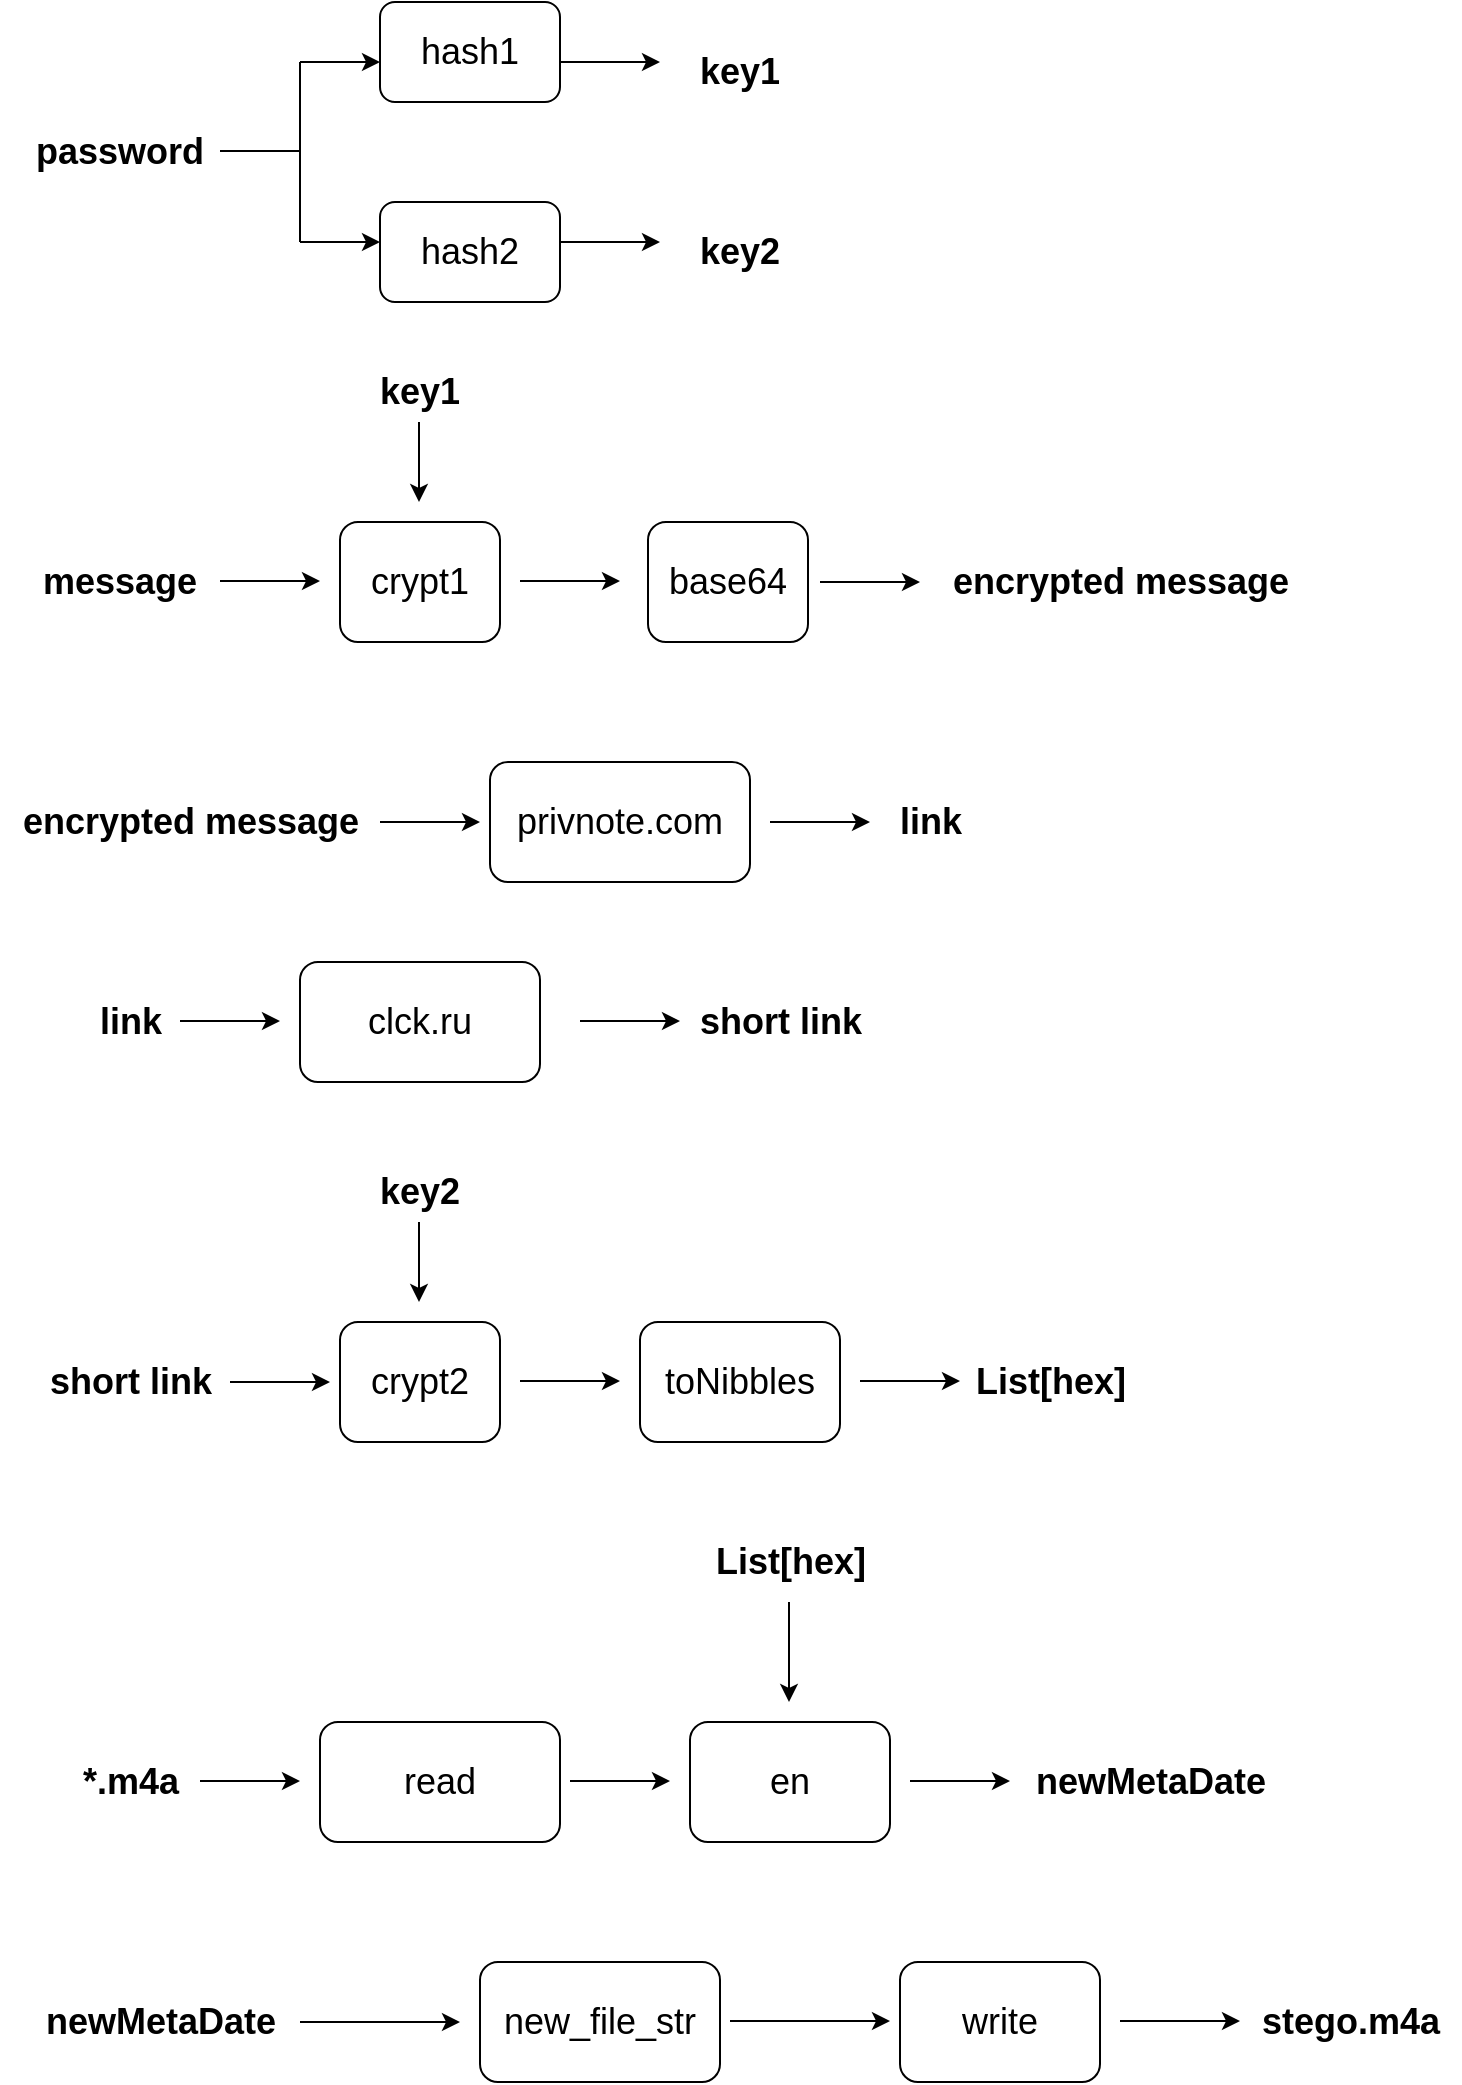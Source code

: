 <mxfile version="20.8.16" type="device"><diagram name="Страница 1" id="hlaY463I2lglNu93nRnq"><mxGraphModel dx="1160" dy="772" grid="1" gridSize="10" guides="1" tooltips="1" connect="1" arrows="1" fold="1" page="1" pageScale="1" pageWidth="827" pageHeight="1169" math="0" shadow="0"><root><mxCell id="0"/><mxCell id="1" parent="0"/><mxCell id="Hchk1Q4L2pg1rZyF4qCl-22" value="&lt;b&gt;encrypted message&lt;/b&gt;" style="text;html=1;align=center;verticalAlign=middle;resizable=0;points=[];autosize=1;strokeColor=none;fillColor=none;fontSize=18;" vertex="1" parent="1"><mxGeometry x="475" y="280" width="190" height="40" as="geometry"/></mxCell><mxCell id="Hchk1Q4L2pg1rZyF4qCl-1" value="&lt;b&gt;&lt;font style=&quot;font-size: 18px;&quot;&gt;password&lt;/font&gt;&lt;/b&gt;" style="text;html=1;strokeColor=none;fillColor=none;align=center;verticalAlign=middle;whiteSpace=wrap;rounded=0;" vertex="1" parent="1"><mxGeometry x="40" y="70" width="60" height="30" as="geometry"/></mxCell><mxCell id="Hchk1Q4L2pg1rZyF4qCl-3" value="" style="endArrow=none;html=1;rounded=0;fontSize=18;" edge="1" parent="1"><mxGeometry width="50" height="50" relative="1" as="geometry"><mxPoint x="120" y="84.5" as="sourcePoint"/><mxPoint x="160" y="84.5" as="targetPoint"/></mxGeometry></mxCell><mxCell id="Hchk1Q4L2pg1rZyF4qCl-4" value="" style="endArrow=none;html=1;rounded=0;fontSize=18;" edge="1" parent="1"><mxGeometry width="50" height="50" relative="1" as="geometry"><mxPoint x="160" y="130" as="sourcePoint"/><mxPoint x="160" y="40" as="targetPoint"/></mxGeometry></mxCell><mxCell id="Hchk1Q4L2pg1rZyF4qCl-5" value="" style="endArrow=classic;html=1;rounded=0;fontSize=18;" edge="1" parent="1"><mxGeometry width="50" height="50" relative="1" as="geometry"><mxPoint x="160" y="40" as="sourcePoint"/><mxPoint x="200" y="40" as="targetPoint"/></mxGeometry></mxCell><mxCell id="Hchk1Q4L2pg1rZyF4qCl-6" value="" style="endArrow=classic;html=1;rounded=0;fontSize=18;" edge="1" parent="1"><mxGeometry width="50" height="50" relative="1" as="geometry"><mxPoint x="160" y="130" as="sourcePoint"/><mxPoint x="200" y="130" as="targetPoint"/></mxGeometry></mxCell><mxCell id="Hchk1Q4L2pg1rZyF4qCl-7" value="hash1" style="rounded=1;whiteSpace=wrap;html=1;fontSize=18;" vertex="1" parent="1"><mxGeometry x="200" y="10" width="90" height="50" as="geometry"/></mxCell><mxCell id="Hchk1Q4L2pg1rZyF4qCl-8" value="hash2" style="rounded=1;whiteSpace=wrap;html=1;fontSize=18;" vertex="1" parent="1"><mxGeometry x="200" y="110" width="90" height="50" as="geometry"/></mxCell><mxCell id="Hchk1Q4L2pg1rZyF4qCl-9" value="" style="endArrow=classic;html=1;rounded=0;fontSize=18;" edge="1" parent="1"><mxGeometry width="50" height="50" relative="1" as="geometry"><mxPoint x="290" y="40" as="sourcePoint"/><mxPoint x="340" y="40" as="targetPoint"/></mxGeometry></mxCell><mxCell id="Hchk1Q4L2pg1rZyF4qCl-10" value="" style="endArrow=classic;html=1;rounded=0;fontSize=18;" edge="1" parent="1"><mxGeometry width="50" height="50" relative="1" as="geometry"><mxPoint x="290" y="130" as="sourcePoint"/><mxPoint x="340" y="130" as="targetPoint"/></mxGeometry></mxCell><mxCell id="Hchk1Q4L2pg1rZyF4qCl-11" value="&lt;b&gt;key1&lt;/b&gt;" style="text;html=1;strokeColor=none;fillColor=none;align=center;verticalAlign=middle;whiteSpace=wrap;rounded=0;fontSize=18;" vertex="1" parent="1"><mxGeometry x="350" y="30" width="60" height="30" as="geometry"/></mxCell><mxCell id="Hchk1Q4L2pg1rZyF4qCl-12" value="&lt;b&gt;key2&lt;/b&gt;" style="text;html=1;strokeColor=none;fillColor=none;align=center;verticalAlign=middle;whiteSpace=wrap;rounded=0;fontSize=18;" vertex="1" parent="1"><mxGeometry x="350" y="120" width="60" height="30" as="geometry"/></mxCell><mxCell id="Hchk1Q4L2pg1rZyF4qCl-13" value="&lt;b&gt;message&lt;/b&gt;" style="text;html=1;strokeColor=none;fillColor=none;align=center;verticalAlign=middle;whiteSpace=wrap;rounded=0;fontSize=18;" vertex="1" parent="1"><mxGeometry x="40" y="285" width="60" height="30" as="geometry"/></mxCell><mxCell id="Hchk1Q4L2pg1rZyF4qCl-14" value="" style="endArrow=classic;html=1;rounded=0;fontSize=18;" edge="1" parent="1"><mxGeometry width="50" height="50" relative="1" as="geometry"><mxPoint x="120" y="299.5" as="sourcePoint"/><mxPoint x="170" y="299.5" as="targetPoint"/></mxGeometry></mxCell><mxCell id="Hchk1Q4L2pg1rZyF4qCl-15" value="crypt1" style="rounded=1;whiteSpace=wrap;html=1;fontSize=18;" vertex="1" parent="1"><mxGeometry x="180" y="270" width="80" height="60" as="geometry"/></mxCell><mxCell id="Hchk1Q4L2pg1rZyF4qCl-17" value="&lt;b&gt;key1&lt;/b&gt;" style="text;html=1;strokeColor=none;fillColor=none;align=center;verticalAlign=middle;whiteSpace=wrap;rounded=0;fontSize=18;" vertex="1" parent="1"><mxGeometry x="190" y="190" width="60" height="30" as="geometry"/></mxCell><mxCell id="Hchk1Q4L2pg1rZyF4qCl-18" value="" style="endArrow=classic;html=1;rounded=0;fontSize=18;" edge="1" parent="1"><mxGeometry width="50" height="50" relative="1" as="geometry"><mxPoint x="219.5" y="220" as="sourcePoint"/><mxPoint x="219.5" y="260" as="targetPoint"/></mxGeometry></mxCell><mxCell id="Hchk1Q4L2pg1rZyF4qCl-19" value="" style="endArrow=classic;html=1;rounded=0;fontSize=18;" edge="1" parent="1"><mxGeometry width="50" height="50" relative="1" as="geometry"><mxPoint x="270" y="299.5" as="sourcePoint"/><mxPoint x="320" y="299.5" as="targetPoint"/></mxGeometry></mxCell><mxCell id="Hchk1Q4L2pg1rZyF4qCl-20" value="base64" style="rounded=1;whiteSpace=wrap;html=1;fontSize=18;" vertex="1" parent="1"><mxGeometry x="334" y="270" width="80" height="60" as="geometry"/></mxCell><mxCell id="Hchk1Q4L2pg1rZyF4qCl-21" value="" style="endArrow=classic;html=1;rounded=0;fontSize=18;" edge="1" parent="1"><mxGeometry width="50" height="50" relative="1" as="geometry"><mxPoint x="420" y="300" as="sourcePoint"/><mxPoint x="470" y="300" as="targetPoint"/></mxGeometry></mxCell><mxCell id="Hchk1Q4L2pg1rZyF4qCl-23" value="&lt;b&gt;encrypted message&lt;/b&gt;" style="text;html=1;align=center;verticalAlign=middle;resizable=0;points=[];autosize=1;strokeColor=none;fillColor=none;fontSize=18;" vertex="1" parent="1"><mxGeometry x="10" y="400" width="190" height="40" as="geometry"/></mxCell><mxCell id="Hchk1Q4L2pg1rZyF4qCl-24" value="" style="endArrow=classic;html=1;rounded=0;fontSize=18;" edge="1" parent="1"><mxGeometry width="50" height="50" relative="1" as="geometry"><mxPoint x="200" y="420" as="sourcePoint"/><mxPoint x="250" y="420" as="targetPoint"/></mxGeometry></mxCell><mxCell id="Hchk1Q4L2pg1rZyF4qCl-25" value="privnote.com" style="rounded=1;whiteSpace=wrap;html=1;fontSize=18;" vertex="1" parent="1"><mxGeometry x="255" y="390" width="130" height="60" as="geometry"/></mxCell><mxCell id="Hchk1Q4L2pg1rZyF4qCl-29" value="" style="endArrow=classic;html=1;rounded=0;fontSize=18;" edge="1" parent="1"><mxGeometry width="50" height="50" relative="1" as="geometry"><mxPoint x="395" y="420" as="sourcePoint"/><mxPoint x="445" y="420" as="targetPoint"/></mxGeometry></mxCell><mxCell id="Hchk1Q4L2pg1rZyF4qCl-30" value="&lt;b&gt;link&lt;/b&gt;" style="text;html=1;align=center;verticalAlign=middle;resizable=0;points=[];autosize=1;strokeColor=none;fillColor=none;fontSize=18;" vertex="1" parent="1"><mxGeometry x="450" y="400" width="50" height="40" as="geometry"/></mxCell><mxCell id="Hchk1Q4L2pg1rZyF4qCl-31" value="&lt;b&gt;link&lt;/b&gt;" style="text;html=1;align=center;verticalAlign=middle;resizable=0;points=[];autosize=1;strokeColor=none;fillColor=none;fontSize=18;" vertex="1" parent="1"><mxGeometry x="50" y="500" width="50" height="40" as="geometry"/></mxCell><mxCell id="Hchk1Q4L2pg1rZyF4qCl-33" value="" style="endArrow=classic;html=1;rounded=0;fontSize=18;" edge="1" parent="1"><mxGeometry width="50" height="50" relative="1" as="geometry"><mxPoint x="100" y="519.5" as="sourcePoint"/><mxPoint x="150" y="519.5" as="targetPoint"/></mxGeometry></mxCell><mxCell id="Hchk1Q4L2pg1rZyF4qCl-34" value="clck.ru" style="rounded=1;whiteSpace=wrap;html=1;fontSize=18;" vertex="1" parent="1"><mxGeometry x="160" y="490" width="120" height="60" as="geometry"/></mxCell><mxCell id="Hchk1Q4L2pg1rZyF4qCl-35" value="" style="endArrow=classic;html=1;rounded=0;fontSize=18;" edge="1" parent="1"><mxGeometry width="50" height="50" relative="1" as="geometry"><mxPoint x="300" y="519.5" as="sourcePoint"/><mxPoint x="350" y="519.5" as="targetPoint"/></mxGeometry></mxCell><mxCell id="Hchk1Q4L2pg1rZyF4qCl-36" value="&lt;b&gt;short link&lt;/b&gt;" style="text;html=1;align=center;verticalAlign=middle;resizable=0;points=[];autosize=1;strokeColor=none;fillColor=none;fontSize=18;" vertex="1" parent="1"><mxGeometry x="350" y="500" width="100" height="40" as="geometry"/></mxCell><mxCell id="Hchk1Q4L2pg1rZyF4qCl-37" value="&lt;b&gt;short link&lt;/b&gt;" style="text;html=1;align=center;verticalAlign=middle;resizable=0;points=[];autosize=1;strokeColor=none;fillColor=none;fontSize=18;" vertex="1" parent="1"><mxGeometry x="25" y="680" width="100" height="40" as="geometry"/></mxCell><mxCell id="Hchk1Q4L2pg1rZyF4qCl-38" value="" style="endArrow=classic;html=1;rounded=0;fontSize=18;" edge="1" parent="1"><mxGeometry width="50" height="50" relative="1" as="geometry"><mxPoint x="125" y="700" as="sourcePoint"/><mxPoint x="175" y="700" as="targetPoint"/></mxGeometry></mxCell><mxCell id="Hchk1Q4L2pg1rZyF4qCl-40" value="crypt2" style="rounded=1;whiteSpace=wrap;html=1;fontSize=18;" vertex="1" parent="1"><mxGeometry x="180" y="670" width="80" height="60" as="geometry"/></mxCell><mxCell id="Hchk1Q4L2pg1rZyF4qCl-41" value="&lt;b&gt;key2&lt;/b&gt;" style="text;html=1;strokeColor=none;fillColor=none;align=center;verticalAlign=middle;whiteSpace=wrap;rounded=0;fontSize=18;" vertex="1" parent="1"><mxGeometry x="190" y="590" width="60" height="30" as="geometry"/></mxCell><mxCell id="Hchk1Q4L2pg1rZyF4qCl-42" value="" style="endArrow=classic;html=1;rounded=0;fontSize=18;" edge="1" parent="1"><mxGeometry width="50" height="50" relative="1" as="geometry"><mxPoint x="219.5" y="620" as="sourcePoint"/><mxPoint x="219.5" y="660" as="targetPoint"/></mxGeometry></mxCell><mxCell id="Hchk1Q4L2pg1rZyF4qCl-43" value="" style="endArrow=classic;html=1;rounded=0;fontSize=18;" edge="1" parent="1"><mxGeometry width="50" height="50" relative="1" as="geometry"><mxPoint x="270" y="699.5" as="sourcePoint"/><mxPoint x="320" y="699.5" as="targetPoint"/></mxGeometry></mxCell><mxCell id="Hchk1Q4L2pg1rZyF4qCl-44" value="toNibbles" style="rounded=1;whiteSpace=wrap;html=1;fontSize=18;" vertex="1" parent="1"><mxGeometry x="330" y="670" width="100" height="60" as="geometry"/></mxCell><mxCell id="Hchk1Q4L2pg1rZyF4qCl-46" value="" style="endArrow=classic;html=1;rounded=0;fontSize=18;" edge="1" parent="1"><mxGeometry width="50" height="50" relative="1" as="geometry"><mxPoint x="440" y="699.5" as="sourcePoint"/><mxPoint x="490" y="699.5" as="targetPoint"/></mxGeometry></mxCell><mxCell id="Hchk1Q4L2pg1rZyF4qCl-47" value="&lt;b&gt;List[hex]&lt;/b&gt;" style="text;html=1;align=center;verticalAlign=middle;resizable=0;points=[];autosize=1;strokeColor=none;fillColor=none;fontSize=18;" vertex="1" parent="1"><mxGeometry x="485" y="680" width="100" height="40" as="geometry"/></mxCell><mxCell id="Hchk1Q4L2pg1rZyF4qCl-48" value="&lt;b&gt;*.m4a&lt;/b&gt;" style="text;html=1;align=center;verticalAlign=middle;resizable=0;points=[];autosize=1;strokeColor=none;fillColor=none;fontSize=18;" vertex="1" parent="1"><mxGeometry x="40" y="880" width="70" height="40" as="geometry"/></mxCell><mxCell id="Hchk1Q4L2pg1rZyF4qCl-49" value="" style="endArrow=classic;html=1;rounded=0;fontSize=18;" edge="1" parent="1"><mxGeometry width="50" height="50" relative="1" as="geometry"><mxPoint x="110" y="899.5" as="sourcePoint"/><mxPoint x="160" y="899.5" as="targetPoint"/></mxGeometry></mxCell><mxCell id="Hchk1Q4L2pg1rZyF4qCl-50" value="read" style="rounded=1;whiteSpace=wrap;html=1;fontSize=18;" vertex="1" parent="1"><mxGeometry x="170" y="870" width="120" height="60" as="geometry"/></mxCell><mxCell id="Hchk1Q4L2pg1rZyF4qCl-51" value="" style="endArrow=classic;html=1;rounded=0;fontSize=18;" edge="1" parent="1"><mxGeometry width="50" height="50" relative="1" as="geometry"><mxPoint x="295" y="899.5" as="sourcePoint"/><mxPoint x="345" y="899.5" as="targetPoint"/></mxGeometry></mxCell><mxCell id="Hchk1Q4L2pg1rZyF4qCl-53" value="en" style="rounded=1;whiteSpace=wrap;html=1;fontSize=18;" vertex="1" parent="1"><mxGeometry x="355" y="870" width="100" height="60" as="geometry"/></mxCell><mxCell id="Hchk1Q4L2pg1rZyF4qCl-56" value="&lt;b&gt;List[hex]&lt;/b&gt;" style="text;html=1;align=center;verticalAlign=middle;resizable=0;points=[];autosize=1;strokeColor=none;fillColor=none;fontSize=18;" vertex="1" parent="1"><mxGeometry x="355" y="770" width="100" height="40" as="geometry"/></mxCell><mxCell id="Hchk1Q4L2pg1rZyF4qCl-57" value="" style="endArrow=classic;html=1;rounded=0;fontSize=18;" edge="1" parent="1"><mxGeometry width="50" height="50" relative="1" as="geometry"><mxPoint x="404.5" y="810" as="sourcePoint"/><mxPoint x="404.5" y="860" as="targetPoint"/></mxGeometry></mxCell><mxCell id="Hchk1Q4L2pg1rZyF4qCl-58" value="" style="endArrow=classic;html=1;rounded=0;fontSize=18;" edge="1" parent="1"><mxGeometry width="50" height="50" relative="1" as="geometry"><mxPoint x="465" y="899.5" as="sourcePoint"/><mxPoint x="515" y="899.5" as="targetPoint"/></mxGeometry></mxCell><mxCell id="Hchk1Q4L2pg1rZyF4qCl-59" value="&lt;b&gt;newMetaDate&lt;/b&gt;" style="text;html=1;align=center;verticalAlign=middle;resizable=0;points=[];autosize=1;strokeColor=none;fillColor=none;fontSize=18;" vertex="1" parent="1"><mxGeometry x="515" y="880" width="140" height="40" as="geometry"/></mxCell><mxCell id="Hchk1Q4L2pg1rZyF4qCl-60" value="&lt;b&gt;newMetaDate&lt;/b&gt;" style="text;html=1;align=center;verticalAlign=middle;resizable=0;points=[];autosize=1;strokeColor=none;fillColor=none;fontSize=18;" vertex="1" parent="1"><mxGeometry x="20" y="1000" width="140" height="40" as="geometry"/></mxCell><mxCell id="Hchk1Q4L2pg1rZyF4qCl-61" value="" style="endArrow=classic;html=1;rounded=0;fontSize=18;" edge="1" parent="1"><mxGeometry width="50" height="50" relative="1" as="geometry"><mxPoint x="160" y="1020" as="sourcePoint"/><mxPoint x="240" y="1020" as="targetPoint"/></mxGeometry></mxCell><mxCell id="Hchk1Q4L2pg1rZyF4qCl-62" value="new_file_str" style="rounded=1;whiteSpace=wrap;html=1;fontSize=18;" vertex="1" parent="1"><mxGeometry x="250" y="990" width="120" height="60" as="geometry"/></mxCell><mxCell id="Hchk1Q4L2pg1rZyF4qCl-63" value="" style="endArrow=classic;html=1;rounded=0;fontSize=18;" edge="1" parent="1"><mxGeometry width="50" height="50" relative="1" as="geometry"><mxPoint x="375" y="1019.5" as="sourcePoint"/><mxPoint x="455" y="1019.5" as="targetPoint"/></mxGeometry></mxCell><mxCell id="Hchk1Q4L2pg1rZyF4qCl-64" value="write" style="rounded=1;whiteSpace=wrap;html=1;fontSize=18;" vertex="1" parent="1"><mxGeometry x="460" y="990" width="100" height="60" as="geometry"/></mxCell><mxCell id="Hchk1Q4L2pg1rZyF4qCl-65" value="" style="endArrow=classic;html=1;rounded=0;fontSize=18;" edge="1" parent="1"><mxGeometry width="50" height="50" relative="1" as="geometry"><mxPoint x="570" y="1019.5" as="sourcePoint"/><mxPoint x="630" y="1019.5" as="targetPoint"/></mxGeometry></mxCell><mxCell id="Hchk1Q4L2pg1rZyF4qCl-66" value="&lt;b&gt;stego.m4a&lt;/b&gt;" style="text;html=1;align=center;verticalAlign=middle;resizable=0;points=[];autosize=1;strokeColor=none;fillColor=none;fontSize=18;" vertex="1" parent="1"><mxGeometry x="630" y="1000" width="110" height="40" as="geometry"/></mxCell></root></mxGraphModel></diagram></mxfile>